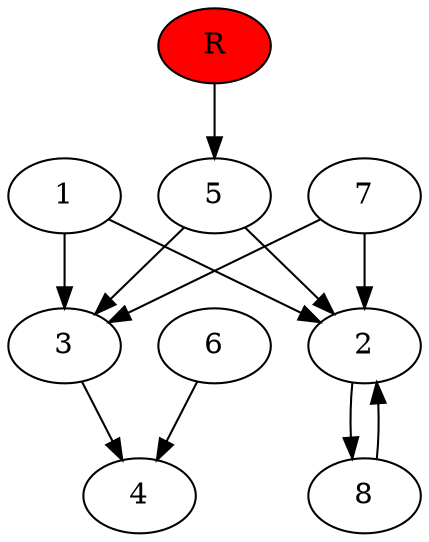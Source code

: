 digraph prb27122 {
	1
	2
	3
	4
	5
	6
	7
	8
	R [fillcolor="#ff0000" style=filled]
	1 -> 2
	1 -> 3
	2 -> 8
	3 -> 4
	5 -> 2
	5 -> 3
	6 -> 4
	7 -> 2
	7 -> 3
	8 -> 2
	R -> 5
}
